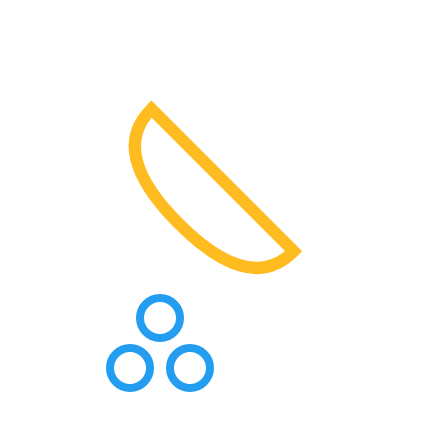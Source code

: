<mxfile version="24.5.3" type="device">
  <diagram name="Page-1" id="ZcRAXSWJTWcisyccbfvs">
    <mxGraphModel dx="691" dy="-374" grid="1" gridSize="5" guides="1" tooltips="1" connect="1" arrows="1" fold="1" page="0" pageScale="1" pageWidth="827" pageHeight="1169" math="0" shadow="0">
      <root>
        <mxCell id="0" />
        <mxCell id="1" parent="0" />
        <mxCell id="aZooovynMMBxmRVDPCQJ-146" value="" style="rounded=0;whiteSpace=wrap;html=1;strokeColor=none;fillColor=none;" parent="1" vertex="1">
          <mxGeometry x="90" y="1215" width="200" height="200" as="geometry" />
        </mxCell>
        <mxCell id="bXdlv_uk7NeRqHD_MFzQ-21" value="" style="verticalLabelPosition=bottom;verticalAlign=top;html=1;shape=mxgraph.basic.acute_triangle;dx=0.5;fillColor=none;strokeWidth=6;strokeColor=#FFFFFF;" parent="1" vertex="1">
          <mxGeometry x="120" y="1320" width="100" height="80" as="geometry" />
        </mxCell>
        <mxCell id="bXdlv_uk7NeRqHD_MFzQ-31" value="" style="group;rotation=45;" parent="1" vertex="1" connectable="0">
          <mxGeometry x="140" y="1225" width="140" height="143" as="geometry" />
        </mxCell>
        <mxCell id="bXdlv_uk7NeRqHD_MFzQ-25" value="" style="shape=or;whiteSpace=wrap;html=1;rotation=135;strokeColor=#FFFFFF;fillColor=none;strokeWidth=6;" parent="bXdlv_uk7NeRqHD_MFzQ-31" vertex="1">
          <mxGeometry x="22" y="3" width="60" height="140" as="geometry" />
        </mxCell>
        <mxCell id="bXdlv_uk7NeRqHD_MFzQ-26" value="" style="endArrow=none;html=1;rounded=0;exitX=0;exitY=0.5;exitDx=0;exitDy=0;exitPerimeter=0;strokeWidth=6;strokeColor=#FFFFFF;" parent="bXdlv_uk7NeRqHD_MFzQ-31" source="bXdlv_uk7NeRqHD_MFzQ-25" edge="1">
          <mxGeometry width="50" height="50" relative="1" as="geometry">
            <mxPoint x="28" y="20" as="sourcePoint" />
            <mxPoint x="102" y="23" as="targetPoint" />
          </mxGeometry>
        </mxCell>
        <mxCell id="bXdlv_uk7NeRqHD_MFzQ-27" value="" style="endArrow=none;html=1;rounded=0;exitX=0.003;exitY=0.141;exitDx=0;exitDy=0;exitPerimeter=0;strokeWidth=6;strokeColor=#FFFFFF;" parent="bXdlv_uk7NeRqHD_MFzQ-31" source="bXdlv_uk7NeRqHD_MFzQ-25" edge="1">
          <mxGeometry width="50" height="50" relative="1" as="geometry">
            <mxPoint x="73" y="51" as="sourcePoint" />
            <mxPoint x="102" y="23" as="targetPoint" />
          </mxGeometry>
        </mxCell>
        <mxCell id="bXdlv_uk7NeRqHD_MFzQ-28" value="" style="endArrow=none;html=1;rounded=0;entryX=-0.001;entryY=0.857;entryDx=0;entryDy=0;entryPerimeter=0;strokeWidth=6;strokeColor=#FFFFFF;" parent="bXdlv_uk7NeRqHD_MFzQ-31" target="bXdlv_uk7NeRqHD_MFzQ-25" edge="1">
          <mxGeometry width="50" height="50" relative="1" as="geometry">
            <mxPoint x="102" y="23" as="sourcePoint" />
            <mxPoint x="56" y="-37" as="targetPoint" />
          </mxGeometry>
        </mxCell>
        <mxCell id="bXdlv_uk7NeRqHD_MFzQ-29" value="" style="ellipse;whiteSpace=wrap;html=1;fillColor=#FFFFFF;strokeWidth=4;strokeColor=#FFFFFF;rotation=45;" parent="bXdlv_uk7NeRqHD_MFzQ-31" vertex="1">
          <mxGeometry x="96" y="19.05" width="10" height="10" as="geometry" />
        </mxCell>
        <mxCell id="bXdlv_uk7NeRqHD_MFzQ-54" value="" style="shape=or;whiteSpace=wrap;html=1;rotation=135;strokeColor=#FFBC21;fillColor=none;strokeWidth=6;" parent="bXdlv_uk7NeRqHD_MFzQ-31" vertex="1">
          <mxGeometry x="34.93" y="21.7" width="30.88" height="100.6" as="geometry" />
        </mxCell>
        <mxCell id="bXdlv_uk7NeRqHD_MFzQ-38" value="" style="ellipse;whiteSpace=wrap;html=1;strokeColor=none;fillColor=#FFFFFF;" parent="1" vertex="1">
          <mxGeometry x="165" y="1315" width="10" height="10" as="geometry" />
        </mxCell>
        <mxCell id="bXdlv_uk7NeRqHD_MFzQ-39" value="" style="ellipse;whiteSpace=wrap;html=1;fillColor=none;strokeColor=#229DF0;strokeWidth=4;" parent="1" vertex="1">
          <mxGeometry x="145" y="1370" width="20" height="20" as="geometry" />
        </mxCell>
        <mxCell id="bXdlv_uk7NeRqHD_MFzQ-40" value="" style="ellipse;whiteSpace=wrap;html=1;fillColor=none;strokeColor=#229DF0;strokeWidth=4;" parent="1" vertex="1">
          <mxGeometry x="175" y="1370" width="20" height="20" as="geometry" />
        </mxCell>
        <mxCell id="bXdlv_uk7NeRqHD_MFzQ-41" value="" style="ellipse;whiteSpace=wrap;html=1;fillColor=none;strokeColor=#229DF0;strokeWidth=4;" parent="1" vertex="1">
          <mxGeometry x="160" y="1345" width="20" height="20" as="geometry" />
        </mxCell>
      </root>
    </mxGraphModel>
  </diagram>
</mxfile>
